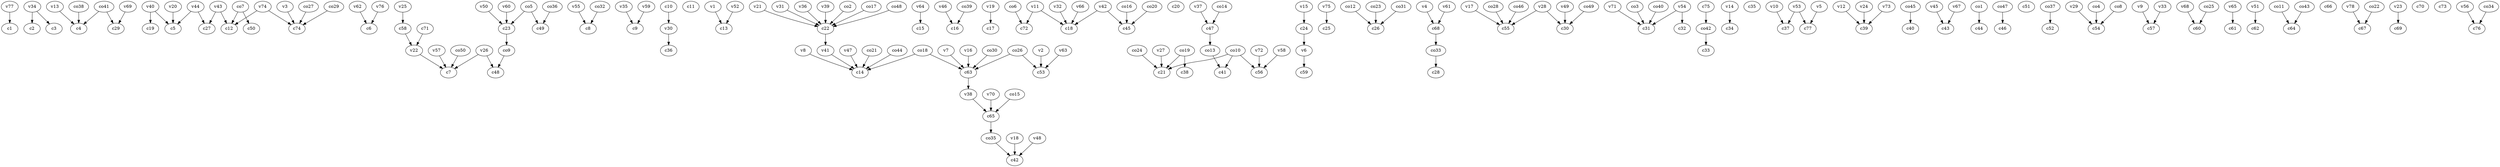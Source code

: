 strict digraph  {
c1;
c2;
c3;
c4;
c5;
c6;
c7;
c8;
c9;
c10;
c11;
c12;
c13;
c14;
c15;
c16;
c17;
c18;
c19;
c20;
c21;
c22;
c23;
c24;
c25;
c26;
c27;
c28;
c29;
c30;
c31;
c32;
c33;
c34;
c35;
c36;
c37;
c38;
c39;
c40;
c41;
c42;
c43;
c44;
c45;
c46;
c47;
c48;
c49;
c50;
c51;
c52;
c53;
c54;
c55;
c56;
c57;
c58;
c59;
c60;
c61;
c62;
c63;
c64;
c65;
c66;
c67;
c68;
c69;
c70;
c71;
c72;
c73;
c74;
c75;
c76;
c77;
v1;
v2;
v3;
v4;
v5;
v6;
v7;
v8;
v9;
v10;
v11;
v12;
v13;
v14;
v15;
v16;
v17;
v18;
v19;
v20;
v21;
v22;
v23;
v24;
v25;
v26;
v27;
v28;
v29;
v30;
v31;
v32;
v33;
v34;
v35;
v36;
v37;
v38;
v39;
v40;
v41;
v42;
v43;
v44;
v45;
v46;
v47;
v48;
v49;
v50;
v51;
v52;
v53;
v54;
v55;
v56;
v57;
v58;
v59;
v60;
v61;
v62;
v63;
v64;
v65;
v66;
v67;
v68;
v69;
v70;
v71;
v72;
v73;
v74;
v75;
v76;
v77;
v78;
co1;
co2;
co3;
co4;
co5;
co6;
co7;
co8;
co9;
co10;
co11;
co12;
co13;
co14;
co15;
co16;
co17;
co18;
co19;
co20;
co21;
co22;
co23;
co24;
co25;
co26;
co27;
co28;
co29;
co30;
co31;
co32;
co33;
co34;
co35;
co36;
co37;
co38;
co39;
co40;
co41;
co42;
co43;
co44;
co45;
co46;
co47;
co48;
co49;
co50;
c10 -> v30  [weight=1];
c22 -> v41  [weight=1];
c23 -> co9  [weight=1];
c24 -> v6  [weight=1];
c47 -> co13  [weight=1];
c58 -> v22  [weight=1];
c63 -> v38  [weight=1];
c65 -> co35  [weight=1];
c68 -> co33  [weight=1];
c71 -> v22  [weight=1];
c75 -> co42  [weight=1];
v1 -> c13  [weight=1];
v2 -> c53  [weight=1];
v3 -> c74  [weight=1];
v4 -> c68  [weight=1];
v5 -> c77  [weight=1];
v6 -> c59  [weight=1];
v7 -> c63  [weight=1];
v8 -> c14  [weight=1];
v9 -> c57  [weight=1];
v10 -> c37  [weight=1];
v11 -> c72  [weight=1];
v11 -> c18  [weight=1];
v12 -> c39  [weight=1];
v13 -> c4  [weight=1];
v14 -> c34  [weight=1];
v15 -> c24  [weight=1];
v16 -> c63  [weight=1];
v17 -> c55  [weight=1];
v18 -> c42  [weight=1];
v19 -> c17  [weight=1];
v20 -> c5  [weight=1];
v21 -> c22  [weight=1];
v22 -> c7  [weight=1];
v23 -> c69  [weight=1];
v24 -> c39  [weight=1];
v25 -> c58  [weight=1];
v26 -> c7  [weight=1];
v26 -> c48  [weight=1];
v27 -> c21  [weight=1];
v28 -> c30  [weight=1];
v28 -> c55  [weight=1];
v29 -> c54  [weight=1];
v30 -> c36  [weight=1];
v31 -> c22  [weight=1];
v32 -> c18  [weight=1];
v33 -> c57  [weight=1];
v34 -> c2  [weight=1];
v34 -> c3  [weight=1];
v35 -> c9  [weight=1];
v36 -> c22  [weight=1];
v37 -> c47  [weight=1];
v38 -> c65  [weight=1];
v39 -> c22  [weight=1];
v40 -> c19  [weight=1];
v40 -> c5  [weight=1];
v41 -> c14  [weight=1];
v42 -> c45  [weight=1];
v42 -> c18  [weight=1];
v43 -> c27  [weight=1];
v43 -> c12  [weight=1];
v44 -> c27  [weight=1];
v44 -> c5  [weight=1];
v45 -> c43  [weight=1];
v46 -> c16  [weight=1];
v47 -> c14  [weight=1];
v48 -> c42  [weight=1];
v49 -> c30  [weight=1];
v50 -> c23  [weight=1];
v51 -> c62  [weight=1];
v52 -> c13  [weight=1];
v53 -> c37  [weight=1];
v53 -> c77  [weight=1];
v54 -> c32  [weight=1];
v54 -> c31  [weight=1];
v55 -> c8  [weight=1];
v56 -> c76  [weight=1];
v57 -> c7  [weight=1];
v58 -> c56  [weight=1];
v59 -> c9  [weight=1];
v60 -> c23  [weight=1];
v61 -> c68  [weight=1];
v62 -> c6  [weight=1];
v63 -> c53  [weight=1];
v64 -> c15  [weight=1];
v65 -> c61  [weight=1];
v66 -> c18  [weight=1];
v67 -> c43  [weight=1];
v68 -> c60  [weight=1];
v69 -> c29  [weight=1];
v70 -> c65  [weight=1];
v71 -> c31  [weight=1];
v72 -> c56  [weight=1];
v73 -> c39  [weight=1];
v74 -> c12  [weight=1];
v74 -> c74  [weight=1];
v75 -> c25  [weight=1];
v76 -> c6  [weight=1];
v77 -> c1  [weight=1];
v78 -> c67  [weight=1];
co1 -> c44  [weight=1];
co2 -> c22  [weight=1];
co3 -> c31  [weight=1];
co4 -> c54  [weight=1];
co5 -> c49  [weight=1];
co5 -> c23  [weight=1];
co6 -> c72  [weight=1];
co7 -> c12  [weight=1];
co7 -> c50  [weight=1];
co8 -> c54  [weight=1];
co9 -> c48  [weight=1];
co10 -> c41  [weight=1];
co10 -> c21  [weight=1];
co10 -> c56  [weight=1];
co11 -> c64  [weight=1];
co12 -> c26  [weight=1];
co13 -> c41  [weight=1];
co14 -> c47  [weight=1];
co15 -> c65  [weight=1];
co16 -> c45  [weight=1];
co17 -> c22  [weight=1];
co18 -> c14  [weight=1];
co18 -> c63  [weight=1];
co19 -> c38  [weight=1];
co19 -> c21  [weight=1];
co20 -> c45  [weight=1];
co21 -> c14  [weight=1];
co22 -> c67  [weight=1];
co23 -> c26  [weight=1];
co24 -> c21  [weight=1];
co25 -> c60  [weight=1];
co26 -> c53  [weight=1];
co26 -> c63  [weight=1];
co27 -> c74  [weight=1];
co28 -> c55  [weight=1];
co29 -> c74  [weight=1];
co30 -> c63  [weight=1];
co31 -> c26  [weight=1];
co32 -> c8  [weight=1];
co33 -> c28  [weight=1];
co34 -> c76  [weight=1];
co35 -> c42  [weight=1];
co36 -> c49  [weight=1];
co37 -> c52  [weight=1];
co38 -> c4  [weight=1];
co39 -> c16  [weight=1];
co40 -> c31  [weight=1];
co41 -> c4  [weight=1];
co41 -> c29  [weight=1];
co42 -> c33  [weight=1];
co43 -> c64  [weight=1];
co44 -> c14  [weight=1];
co45 -> c40  [weight=1];
co46 -> c55  [weight=1];
co47 -> c46  [weight=1];
co48 -> c22  [weight=1];
co49 -> c30  [weight=1];
co50 -> c7  [weight=1];
}

